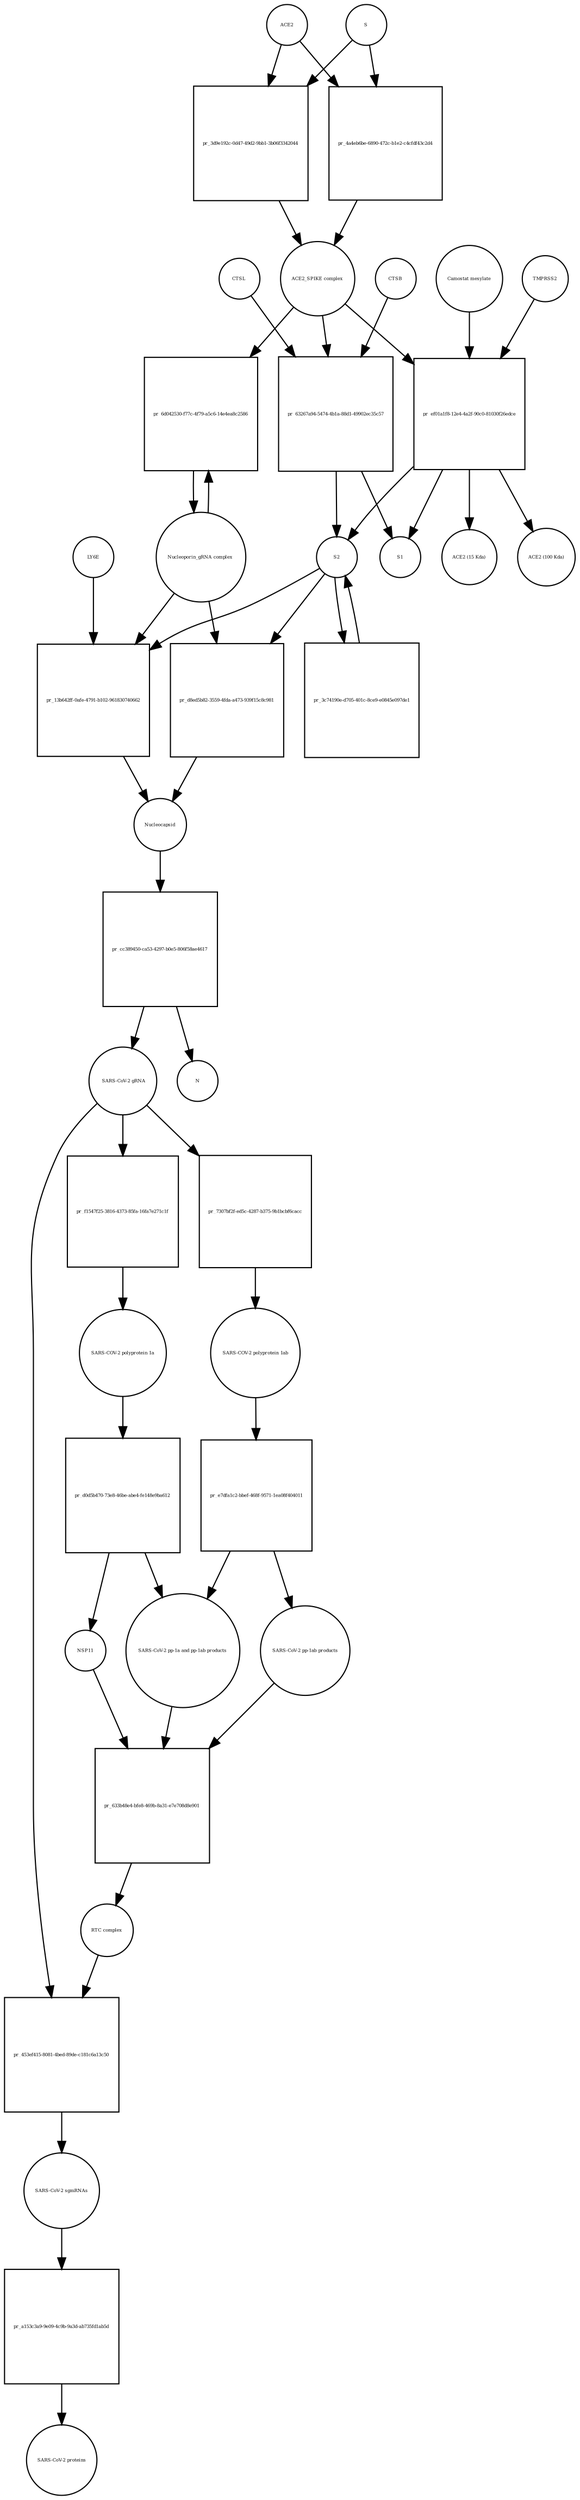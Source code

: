 strict digraph  {
ACE2 [annotation="", bipartite=0, cls=macromolecule, fontsize=4, label=ACE2, shape=circle];
"pr_3d9e192c-0d47-49d2-9bb1-3b06f3342044" [annotation="", bipartite=1, cls=process, fontsize=4, label="pr_3d9e192c-0d47-49d2-9bb1-3b06f3342044", shape=square];
"ACE2_SPIKE complex" [annotation="", bipartite=0, cls=complex, fontsize=4, label="ACE2_SPIKE complex", shape=circle];
S [annotation="", bipartite=0, cls="macromolecule multimer", fontsize=4, label=S, shape=circle];
"Nucleoporin_gRNA complex " [annotation="", bipartite=0, cls=complex, fontsize=4, label="Nucleoporin_gRNA complex ", shape=circle];
"pr_6d042530-f77c-4f79-a5c6-14e4ea8c2586" [annotation="", bipartite=1, cls=process, fontsize=4, label="pr_6d042530-f77c-4f79-a5c6-14e4ea8c2586", shape=square];
"pr_63267a94-5474-4b1a-88d1-49902ec35c57" [annotation="", bipartite=1, cls=process, fontsize=4, label="pr_63267a94-5474-4b1a-88d1-49902ec35c57", shape=square];
S2 [annotation="", bipartite=0, cls=macromolecule, fontsize=4, label=S2, shape=circle];
CTSB [annotation="", bipartite=0, cls=macromolecule, fontsize=4, label=CTSB, shape=circle];
CTSL [annotation="", bipartite=0, cls=macromolecule, fontsize=4, label=CTSL, shape=circle];
S1 [annotation="", bipartite=0, cls=macromolecule, fontsize=4, label=S1, shape=circle];
"pr_ef01a1f8-12e4-4a2f-90c0-81030f26edce" [annotation="", bipartite=1, cls=process, fontsize=4, label="pr_ef01a1f8-12e4-4a2f-90c0-81030f26edce", shape=square];
TMPRSS2 [annotation="", bipartite=0, cls=macromolecule, fontsize=4, label=TMPRSS2, shape=circle];
"Camostat mesylate" [annotation="urn_miriam_pubchem.compound_2536", bipartite=0, cls="simple chemical", fontsize=4, label="Camostat mesylate", shape=circle];
"ACE2 (15 Kda)" [annotation="", bipartite=0, cls=macromolecule, fontsize=4, label="ACE2 (15 Kda)", shape=circle];
"ACE2 (100 Kda)" [annotation="", bipartite=0, cls=macromolecule, fontsize=4, label="ACE2 (100 Kda)", shape=circle];
"pr_4a4eb6be-6890-472c-b1e2-c4cfdf43c2d4" [annotation="", bipartite=1, cls=process, fontsize=4, label="pr_4a4eb6be-6890-472c-b1e2-c4cfdf43c2d4", shape=square];
"pr_13b642ff-0afe-4791-b102-961830740662" [annotation="", bipartite=1, cls=process, fontsize=4, label="pr_13b642ff-0afe-4791-b102-961830740662", shape=square];
Nucleocapsid [annotation="", bipartite=0, cls=complex, fontsize=4, label=Nucleocapsid, shape=circle];
LY6E [annotation="", bipartite=0, cls=macromolecule, fontsize=4, label=LY6E, shape=circle];
"pr_3c74190e-d705-401c-8ce9-e0845e097de1" [annotation="", bipartite=1, cls=process, fontsize=4, label="pr_3c74190e-d705-401c-8ce9-e0845e097de1", shape=square];
"pr_d8ed5b82-3559-4fda-a473-939f15c8c981" [annotation="", bipartite=1, cls=process, fontsize=4, label="pr_d8ed5b82-3559-4fda-a473-939f15c8c981", shape=square];
" SARS-CoV-2 gRNA" [annotation="", bipartite=0, cls="nucleic acid feature", fontsize=4, label=" SARS-CoV-2 gRNA", shape=circle];
"pr_7307bf2f-ed5c-4287-b375-9b1bcbf6cacc" [annotation="", bipartite=1, cls=process, fontsize=4, label="pr_7307bf2f-ed5c-4287-b375-9b1bcbf6cacc", shape=square];
"SARS-COV-2 polyprotein 1ab" [annotation="", bipartite=0, cls=macromolecule, fontsize=4, label="SARS-COV-2 polyprotein 1ab", shape=circle];
"pr_cc389450-ca53-4297-b0e5-806f58ae4617" [annotation="", bipartite=1, cls=process, fontsize=4, label="pr_cc389450-ca53-4297-b0e5-806f58ae4617", shape=square];
N [annotation="", bipartite=0, cls=macromolecule, fontsize=4, label=N, shape=circle];
"pr_453ef415-8081-4bed-89de-c181c6a13c50" [annotation="", bipartite=1, cls=process, fontsize=4, label="pr_453ef415-8081-4bed-89de-c181c6a13c50", shape=square];
"SARS-CoV-2 sgmRNAs" [annotation="", bipartite=0, cls=complex, fontsize=4, label="SARS-CoV-2 sgmRNAs", shape=circle];
"RTC complex" [annotation="", bipartite=0, cls=complex, fontsize=4, label="RTC complex", shape=circle];
"pr_a153c3a9-9e09-4c9b-9a3d-ab735fd1ab5d" [annotation="", bipartite=1, cls=process, fontsize=4, label="pr_a153c3a9-9e09-4c9b-9a3d-ab735fd1ab5d", shape=square];
"SARS-CoV-2 proteins" [annotation="", bipartite=0, cls=complex, fontsize=4, label="SARS-CoV-2 proteins", shape=circle];
"pr_e7dfa1c2-bbef-468f-9571-1ea08f404011" [annotation="", bipartite=1, cls=process, fontsize=4, label="pr_e7dfa1c2-bbef-468f-9571-1ea08f404011", shape=square];
"SARS-CoV-2 pp-1ab products" [annotation="", bipartite=0, cls=complex, fontsize=4, label="SARS-CoV-2 pp-1ab products", shape=circle];
"SARS-CoV-2 pp-1a and pp-1ab products" [annotation="", bipartite=0, cls=complex, fontsize=4, label="SARS-CoV-2 pp-1a and pp-1ab products", shape=circle];
"pr_633b48e4-bfe8-469b-8a31-e7e708d8e901" [annotation="", bipartite=1, cls=process, fontsize=4, label="pr_633b48e4-bfe8-469b-8a31-e7e708d8e901", shape=square];
NSP11 [annotation="", bipartite=0, cls=macromolecule, fontsize=4, label=NSP11, shape=circle];
"SARS-COV-2 polyprotein 1a" [annotation="", bipartite=0, cls=macromolecule, fontsize=4, label="SARS-COV-2 polyprotein 1a", shape=circle];
"pr_d0d5b470-73e8-46be-abe4-fe148e9ba612" [annotation="", bipartite=1, cls=process, fontsize=4, label="pr_d0d5b470-73e8-46be-abe4-fe148e9ba612", shape=square];
"pr_f1547f25-3816-4373-85fa-16fa7e271c1f" [annotation="", bipartite=1, cls=process, fontsize=4, label="pr_f1547f25-3816-4373-85fa-16fa7e271c1f", shape=square];
ACE2 -> "pr_3d9e192c-0d47-49d2-9bb1-3b06f3342044"  [annotation="", interaction_type=consumption];
ACE2 -> "pr_4a4eb6be-6890-472c-b1e2-c4cfdf43c2d4"  [annotation="", interaction_type=consumption];
"pr_3d9e192c-0d47-49d2-9bb1-3b06f3342044" -> "ACE2_SPIKE complex"  [annotation="", interaction_type=production];
"ACE2_SPIKE complex" -> "pr_6d042530-f77c-4f79-a5c6-14e4ea8c2586"  [annotation="urn_miriam_pubmed_32142651|urn_miriam_pubmed_32094589", interaction_type=stimulation];
"ACE2_SPIKE complex" -> "pr_63267a94-5474-4b1a-88d1-49902ec35c57"  [annotation="", interaction_type=consumption];
"ACE2_SPIKE complex" -> "pr_ef01a1f8-12e4-4a2f-90c0-81030f26edce"  [annotation="", interaction_type=consumption];
S -> "pr_3d9e192c-0d47-49d2-9bb1-3b06f3342044"  [annotation="", interaction_type=consumption];
S -> "pr_4a4eb6be-6890-472c-b1e2-c4cfdf43c2d4"  [annotation="", interaction_type=consumption];
"Nucleoporin_gRNA complex " -> "pr_6d042530-f77c-4f79-a5c6-14e4ea8c2586"  [annotation="", interaction_type=consumption];
"Nucleoporin_gRNA complex " -> "pr_13b642ff-0afe-4791-b102-961830740662"  [annotation="", interaction_type=consumption];
"Nucleoporin_gRNA complex " -> "pr_d8ed5b82-3559-4fda-a473-939f15c8c981"  [annotation="", interaction_type=consumption];
"pr_6d042530-f77c-4f79-a5c6-14e4ea8c2586" -> "Nucleoporin_gRNA complex "  [annotation="", interaction_type=production];
"pr_63267a94-5474-4b1a-88d1-49902ec35c57" -> S2  [annotation="", interaction_type=production];
"pr_63267a94-5474-4b1a-88d1-49902ec35c57" -> S1  [annotation="", interaction_type=production];
S2 -> "pr_13b642ff-0afe-4791-b102-961830740662"  [annotation="urn_miriam_doi_10.1101%2F2020.03.05.979260|urn_miriam_doi_10.1101%2F2020.04.02.021469", interaction_type=stimulation];
S2 -> "pr_3c74190e-d705-401c-8ce9-e0845e097de1"  [annotation="", interaction_type=consumption];
S2 -> "pr_d8ed5b82-3559-4fda-a473-939f15c8c981"  [annotation="", interaction_type=stimulation];
CTSB -> "pr_63267a94-5474-4b1a-88d1-49902ec35c57"  [annotation=urn_miriam_pubmed_32142651, interaction_type=catalysis];
CTSL -> "pr_63267a94-5474-4b1a-88d1-49902ec35c57"  [annotation=urn_miriam_pubmed_32142651, interaction_type=catalysis];
"pr_ef01a1f8-12e4-4a2f-90c0-81030f26edce" -> S2  [annotation="", interaction_type=production];
"pr_ef01a1f8-12e4-4a2f-90c0-81030f26edce" -> S1  [annotation="", interaction_type=production];
"pr_ef01a1f8-12e4-4a2f-90c0-81030f26edce" -> "ACE2 (15 Kda)"  [annotation="", interaction_type=production];
"pr_ef01a1f8-12e4-4a2f-90c0-81030f26edce" -> "ACE2 (100 Kda)"  [annotation="", interaction_type=production];
TMPRSS2 -> "pr_ef01a1f8-12e4-4a2f-90c0-81030f26edce"  [annotation="urn_miriam_pubmed_32142651|urn_miriam_pubmed_32094589|urn_miriam_pubmed_24227843", interaction_type=catalysis];
"Camostat mesylate" -> "pr_ef01a1f8-12e4-4a2f-90c0-81030f26edce"  [annotation="urn_miriam_pubmed_32142651|urn_miriam_pubmed_32094589|urn_miriam_pubmed_24227843", interaction_type=inhibition];
"pr_4a4eb6be-6890-472c-b1e2-c4cfdf43c2d4" -> "ACE2_SPIKE complex"  [annotation="", interaction_type=production];
"pr_13b642ff-0afe-4791-b102-961830740662" -> Nucleocapsid  [annotation="", interaction_type=production];
Nucleocapsid -> "pr_cc389450-ca53-4297-b0e5-806f58ae4617"  [annotation="", interaction_type=consumption];
LY6E -> "pr_13b642ff-0afe-4791-b102-961830740662"  [annotation="urn_miriam_doi_10.1101%2F2020.03.05.979260|urn_miriam_doi_10.1101%2F2020.04.02.021469", interaction_type=inhibition];
"pr_3c74190e-d705-401c-8ce9-e0845e097de1" -> S2  [annotation="", interaction_type=production];
"pr_d8ed5b82-3559-4fda-a473-939f15c8c981" -> Nucleocapsid  [annotation="", interaction_type=production];
" SARS-CoV-2 gRNA" -> "pr_7307bf2f-ed5c-4287-b375-9b1bcbf6cacc"  [annotation="", interaction_type=consumption];
" SARS-CoV-2 gRNA" -> "pr_453ef415-8081-4bed-89de-c181c6a13c50"  [annotation="", interaction_type=consumption];
" SARS-CoV-2 gRNA" -> "pr_f1547f25-3816-4373-85fa-16fa7e271c1f"  [annotation="", interaction_type=consumption];
"pr_7307bf2f-ed5c-4287-b375-9b1bcbf6cacc" -> "SARS-COV-2 polyprotein 1ab"  [annotation="", interaction_type=production];
"SARS-COV-2 polyprotein 1ab" -> "pr_e7dfa1c2-bbef-468f-9571-1ea08f404011"  [annotation=urn_miriam_pubmed_31226023, interaction_type=catalysis];
"pr_cc389450-ca53-4297-b0e5-806f58ae4617" -> " SARS-CoV-2 gRNA"  [annotation="", interaction_type=production];
"pr_cc389450-ca53-4297-b0e5-806f58ae4617" -> N  [annotation="", interaction_type=production];
"pr_453ef415-8081-4bed-89de-c181c6a13c50" -> "SARS-CoV-2 sgmRNAs"  [annotation="", interaction_type=production];
"SARS-CoV-2 sgmRNAs" -> "pr_a153c3a9-9e09-4c9b-9a3d-ab735fd1ab5d"  [annotation="", interaction_type=consumption];
"RTC complex" -> "pr_453ef415-8081-4bed-89de-c181c6a13c50"  [annotation=urn_miriam_pubmed_31226023, interaction_type="necessary stimulation"];
"pr_a153c3a9-9e09-4c9b-9a3d-ab735fd1ab5d" -> "SARS-CoV-2 proteins"  [annotation="", interaction_type=production];
"pr_e7dfa1c2-bbef-468f-9571-1ea08f404011" -> "SARS-CoV-2 pp-1ab products"  [annotation="", interaction_type=production];
"pr_e7dfa1c2-bbef-468f-9571-1ea08f404011" -> "SARS-CoV-2 pp-1a and pp-1ab products"  [annotation="", interaction_type=production];
"SARS-CoV-2 pp-1ab products" -> "pr_633b48e4-bfe8-469b-8a31-e7e708d8e901"  [annotation="", interaction_type=consumption];
"SARS-CoV-2 pp-1a and pp-1ab products" -> "pr_633b48e4-bfe8-469b-8a31-e7e708d8e901"  [annotation="", interaction_type=consumption];
"pr_633b48e4-bfe8-469b-8a31-e7e708d8e901" -> "RTC complex"  [annotation="", interaction_type=production];
NSP11 -> "pr_633b48e4-bfe8-469b-8a31-e7e708d8e901"  [annotation="", interaction_type=consumption];
"SARS-COV-2 polyprotein 1a" -> "pr_d0d5b470-73e8-46be-abe4-fe148e9ba612"  [annotation=urn_miriam_pubmed_31226023, interaction_type=catalysis];
"pr_d0d5b470-73e8-46be-abe4-fe148e9ba612" -> NSP11  [annotation="", interaction_type=production];
"pr_d0d5b470-73e8-46be-abe4-fe148e9ba612" -> "SARS-CoV-2 pp-1a and pp-1ab products"  [annotation="", interaction_type=production];
"pr_f1547f25-3816-4373-85fa-16fa7e271c1f" -> "SARS-COV-2 polyprotein 1a"  [annotation="", interaction_type=production];
}
